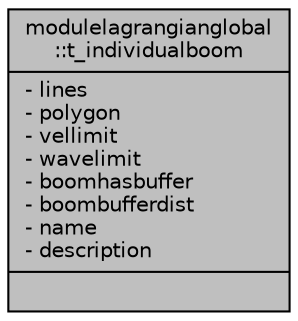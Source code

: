 digraph "modulelagrangianglobal::t_individualboom"
{
 // LATEX_PDF_SIZE
  edge [fontname="Helvetica",fontsize="10",labelfontname="Helvetica",labelfontsize="10"];
  node [fontname="Helvetica",fontsize="10",shape=record];
  Node1 [label="{modulelagrangianglobal\l::t_individualboom\n|- lines\l- polygon\l- vellimit\l- wavelimit\l- boomhasbuffer\l- boombufferdist\l- name\l- description\l|}",height=0.2,width=0.4,color="black", fillcolor="grey75", style="filled", fontcolor="black",tooltip=" "];
}

